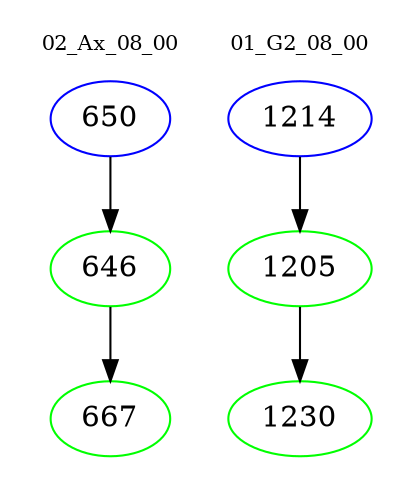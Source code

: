 digraph{
subgraph cluster_0 {
color = white
label = "02_Ax_08_00";
fontsize=10;
T0_650 [label="650", color="blue"]
T0_650 -> T0_646 [color="black"]
T0_646 [label="646", color="green"]
T0_646 -> T0_667 [color="black"]
T0_667 [label="667", color="green"]
}
subgraph cluster_1 {
color = white
label = "01_G2_08_00";
fontsize=10;
T1_1214 [label="1214", color="blue"]
T1_1214 -> T1_1205 [color="black"]
T1_1205 [label="1205", color="green"]
T1_1205 -> T1_1230 [color="black"]
T1_1230 [label="1230", color="green"]
}
}
